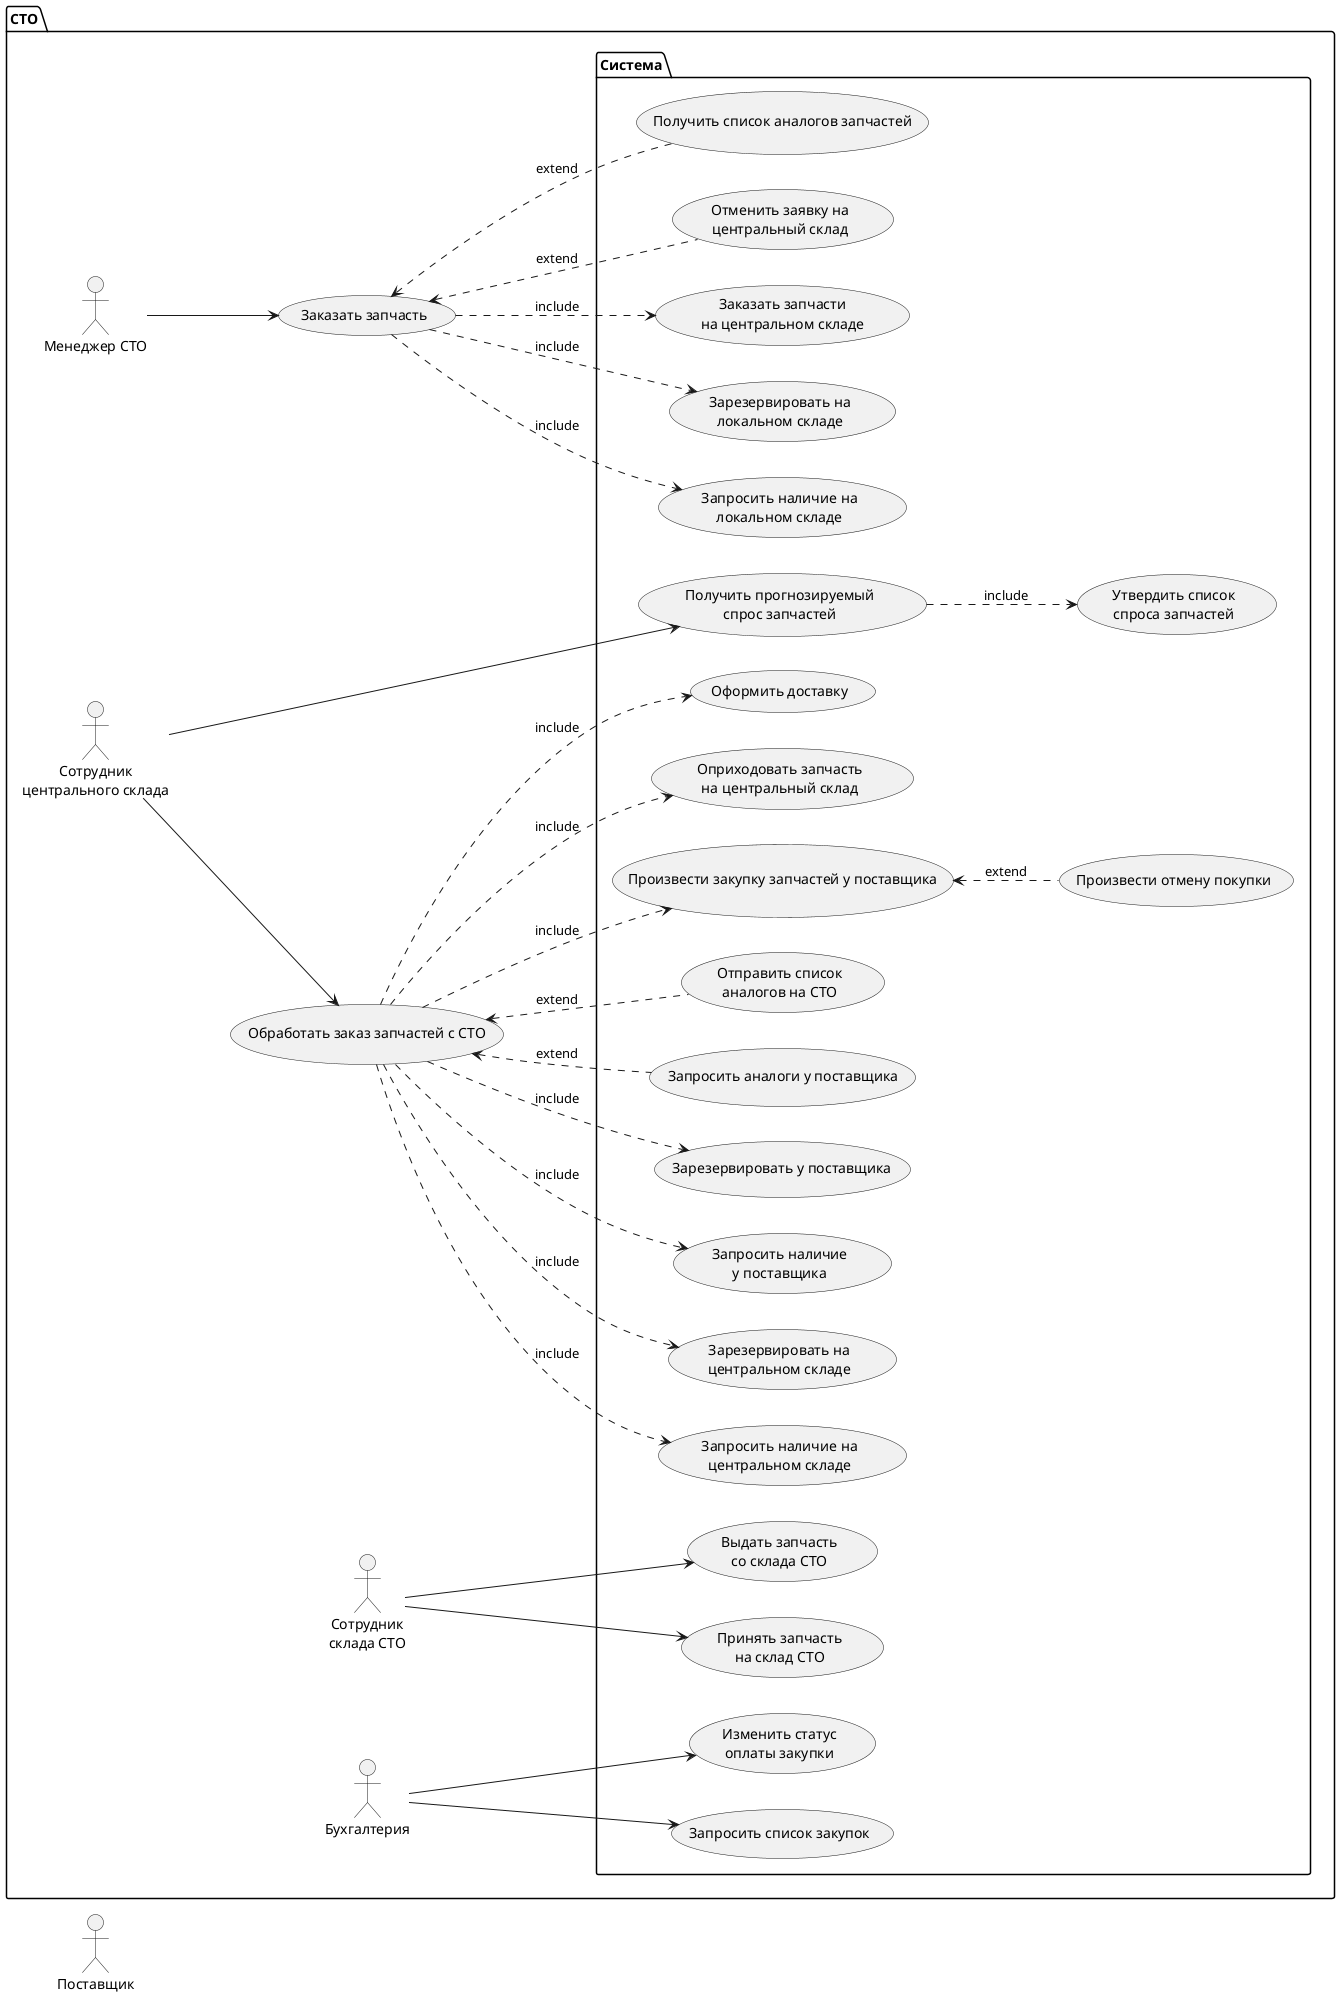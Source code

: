 @startuml Domaine modele
left to right direction
skinparam DefaultTextAlignment center

    actor Поставщик as provider

    package СТО {
               
    actor :Менеджер СТО: as manager
    actor :Сотрудник\nцентрального склада: as sklad
    actor :Сотрудник\nсклада СТО: as skladsto 
    actor :Бухгалтерия: as buh
    

    usecase "Заказать запчасть" as zakaz

    usecase "Обработать заказ запчастей с СТО" as processorder 

    
        
        package Система {            

            usecase "Запросить наличие на\nлокальном складе" as zakazlocal
            usecase "Зарезервировать на\nлокальном складе" as reservlocal
            usecase "Заказать запчасти\nна центральном складе" as app            
            usecase "Отменить заявку на\nцентральный склад" as cancelapp
            usecase "Получить список аналогов запчастей" as getanalog
            

            usecase "Принять запчасть\nна склад СТО" as accept
            usecase "Выдать запчасть\nсо склада СТО" as issuesto

            
            usecase "Запросить наличие на\nцентральном складе" as zakazcenter
            usecase "Зарезервировать на\nцентральном складе" as reservcenter
            usecase "Запросить наличие\nу поставщика" as zakazdealer
            usecase "Зарезервировать у поставщика" as reservdealer
            usecase "Запросить аналоги у поставщика" as getanalogdealer
            usecase "Отправить список\nаналогов на СТО" as sendanalogdealer
            usecase "Произвести закупку запчастей у поставщика" as purchase
            usecase "Произвести отмену покупки" as cancelpurchase
            usecase "Оприходовать запчасть\nна центральный склад" as issuecenter
            usecase "Оформить доставку" as senddelivery

            usecase "Получить прогнозируемый\nспрос запчастей" as getforecast

            usecase "Утвердить список\nспроса запчастей" as signforecast

            usecase "Запросить список закупок" as getlistpurchase
            usecase "Изменить статус\nоплаты закупки" as patchpurchase


                    
        }    

    manager --> zakaz
    zakaz ..> reservlocal : include
    zakaz <.. cancelapp : extend 
    zakaz <.. getanalog : extend
    zakaz ..> zakazlocal : include
    zakaz ..> app : include
    
    skladsto --> accept
    skladsto --> issuesto
    
    sklad --> processorder
    processorder ..> purchase : include

    processorder ..> zakazcenter : include
    processorder ..> reservcenter : include
    processorder ..> zakazdealer : include
    processorder ..> reservdealer : include
    processorder <.. getanalogdealer : extend
    processorder <.. sendanalogdealer : extend 
    processorder ..> issuecenter : include 
    processorder ..> senddelivery : include

    purchase <.. cancelpurchase : extend 

    sklad --> getforecast
    getforecast ..> signforecast : include 

    buh --> getlistpurchase
    buh --> patchpurchase
   
    }
@enduml